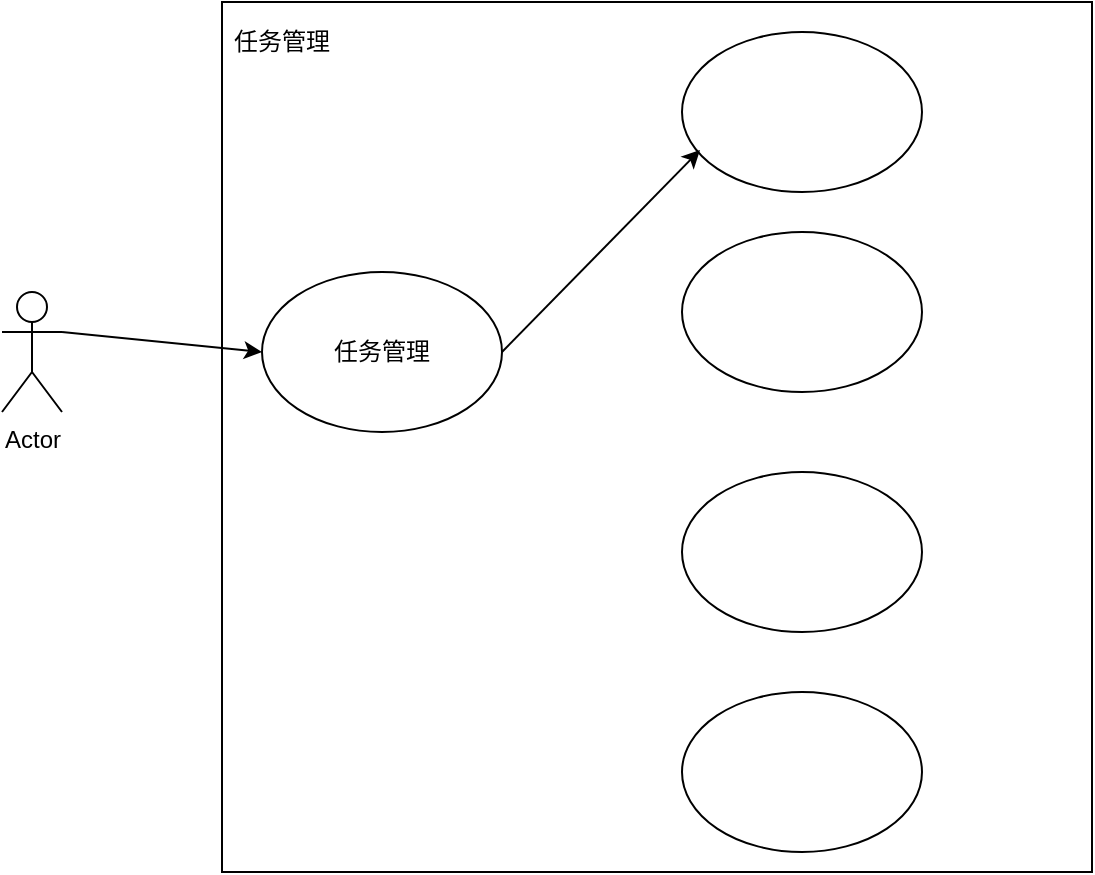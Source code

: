 <mxfile version="21.5.1" type="github">
  <diagram name="第 1 页" id="CBRe3dCf0QQ9tlYPQUaY">
    <mxGraphModel dx="954" dy="460" grid="1" gridSize="10" guides="1" tooltips="1" connect="1" arrows="1" fold="1" page="1" pageScale="1" pageWidth="827" pageHeight="1169" math="0" shadow="0">
      <root>
        <mxCell id="0" />
        <mxCell id="1" parent="0" />
        <mxCell id="nhOmZ0pb8DDqjNV5EH88-1" value="Actor" style="shape=umlActor;verticalLabelPosition=bottom;verticalAlign=top;html=1;outlineConnect=0;" vertex="1" parent="1">
          <mxGeometry x="140" y="230" width="30" height="60" as="geometry" />
        </mxCell>
        <mxCell id="nhOmZ0pb8DDqjNV5EH88-4" value="" style="whiteSpace=wrap;html=1;aspect=fixed;" vertex="1" parent="1">
          <mxGeometry x="250" y="85" width="435" height="435" as="geometry" />
        </mxCell>
        <mxCell id="nhOmZ0pb8DDqjNV5EH88-5" value="任务管理" style="text;strokeColor=none;align=center;fillColor=none;html=1;verticalAlign=middle;whiteSpace=wrap;rounded=0;" vertex="1" parent="1">
          <mxGeometry x="250" y="90" width="60" height="30" as="geometry" />
        </mxCell>
        <mxCell id="nhOmZ0pb8DDqjNV5EH88-6" value="任务管理" style="ellipse;whiteSpace=wrap;html=1;" vertex="1" parent="1">
          <mxGeometry x="270" y="220" width="120" height="80" as="geometry" />
        </mxCell>
        <mxCell id="nhOmZ0pb8DDqjNV5EH88-7" value="" style="endArrow=classic;html=1;rounded=0;entryX=0;entryY=0.5;entryDx=0;entryDy=0;exitX=1;exitY=0.333;exitDx=0;exitDy=0;exitPerimeter=0;" edge="1" parent="1" source="nhOmZ0pb8DDqjNV5EH88-1" target="nhOmZ0pb8DDqjNV5EH88-6">
          <mxGeometry width="50" height="50" relative="1" as="geometry">
            <mxPoint x="170" y="220" as="sourcePoint" />
            <mxPoint x="220" y="170" as="targetPoint" />
          </mxGeometry>
        </mxCell>
        <mxCell id="nhOmZ0pb8DDqjNV5EH88-9" value="" style="ellipse;whiteSpace=wrap;html=1;" vertex="1" parent="1">
          <mxGeometry x="480" y="100" width="120" height="80" as="geometry" />
        </mxCell>
        <mxCell id="nhOmZ0pb8DDqjNV5EH88-10" value="" style="ellipse;whiteSpace=wrap;html=1;" vertex="1" parent="1">
          <mxGeometry x="480" y="200" width="120" height="80" as="geometry" />
        </mxCell>
        <mxCell id="nhOmZ0pb8DDqjNV5EH88-11" value="" style="ellipse;whiteSpace=wrap;html=1;" vertex="1" parent="1">
          <mxGeometry x="480" y="320" width="120" height="80" as="geometry" />
        </mxCell>
        <mxCell id="nhOmZ0pb8DDqjNV5EH88-12" value="" style="ellipse;whiteSpace=wrap;html=1;" vertex="1" parent="1">
          <mxGeometry x="480" y="430" width="120" height="80" as="geometry" />
        </mxCell>
        <mxCell id="nhOmZ0pb8DDqjNV5EH88-14" value="" style="endArrow=classic;html=1;rounded=0;entryX=0.075;entryY=0.738;entryDx=0;entryDy=0;entryPerimeter=0;" edge="1" parent="1" target="nhOmZ0pb8DDqjNV5EH88-9">
          <mxGeometry width="50" height="50" relative="1" as="geometry">
            <mxPoint x="390" y="260" as="sourcePoint" />
            <mxPoint x="440" y="210" as="targetPoint" />
          </mxGeometry>
        </mxCell>
      </root>
    </mxGraphModel>
  </diagram>
</mxfile>

